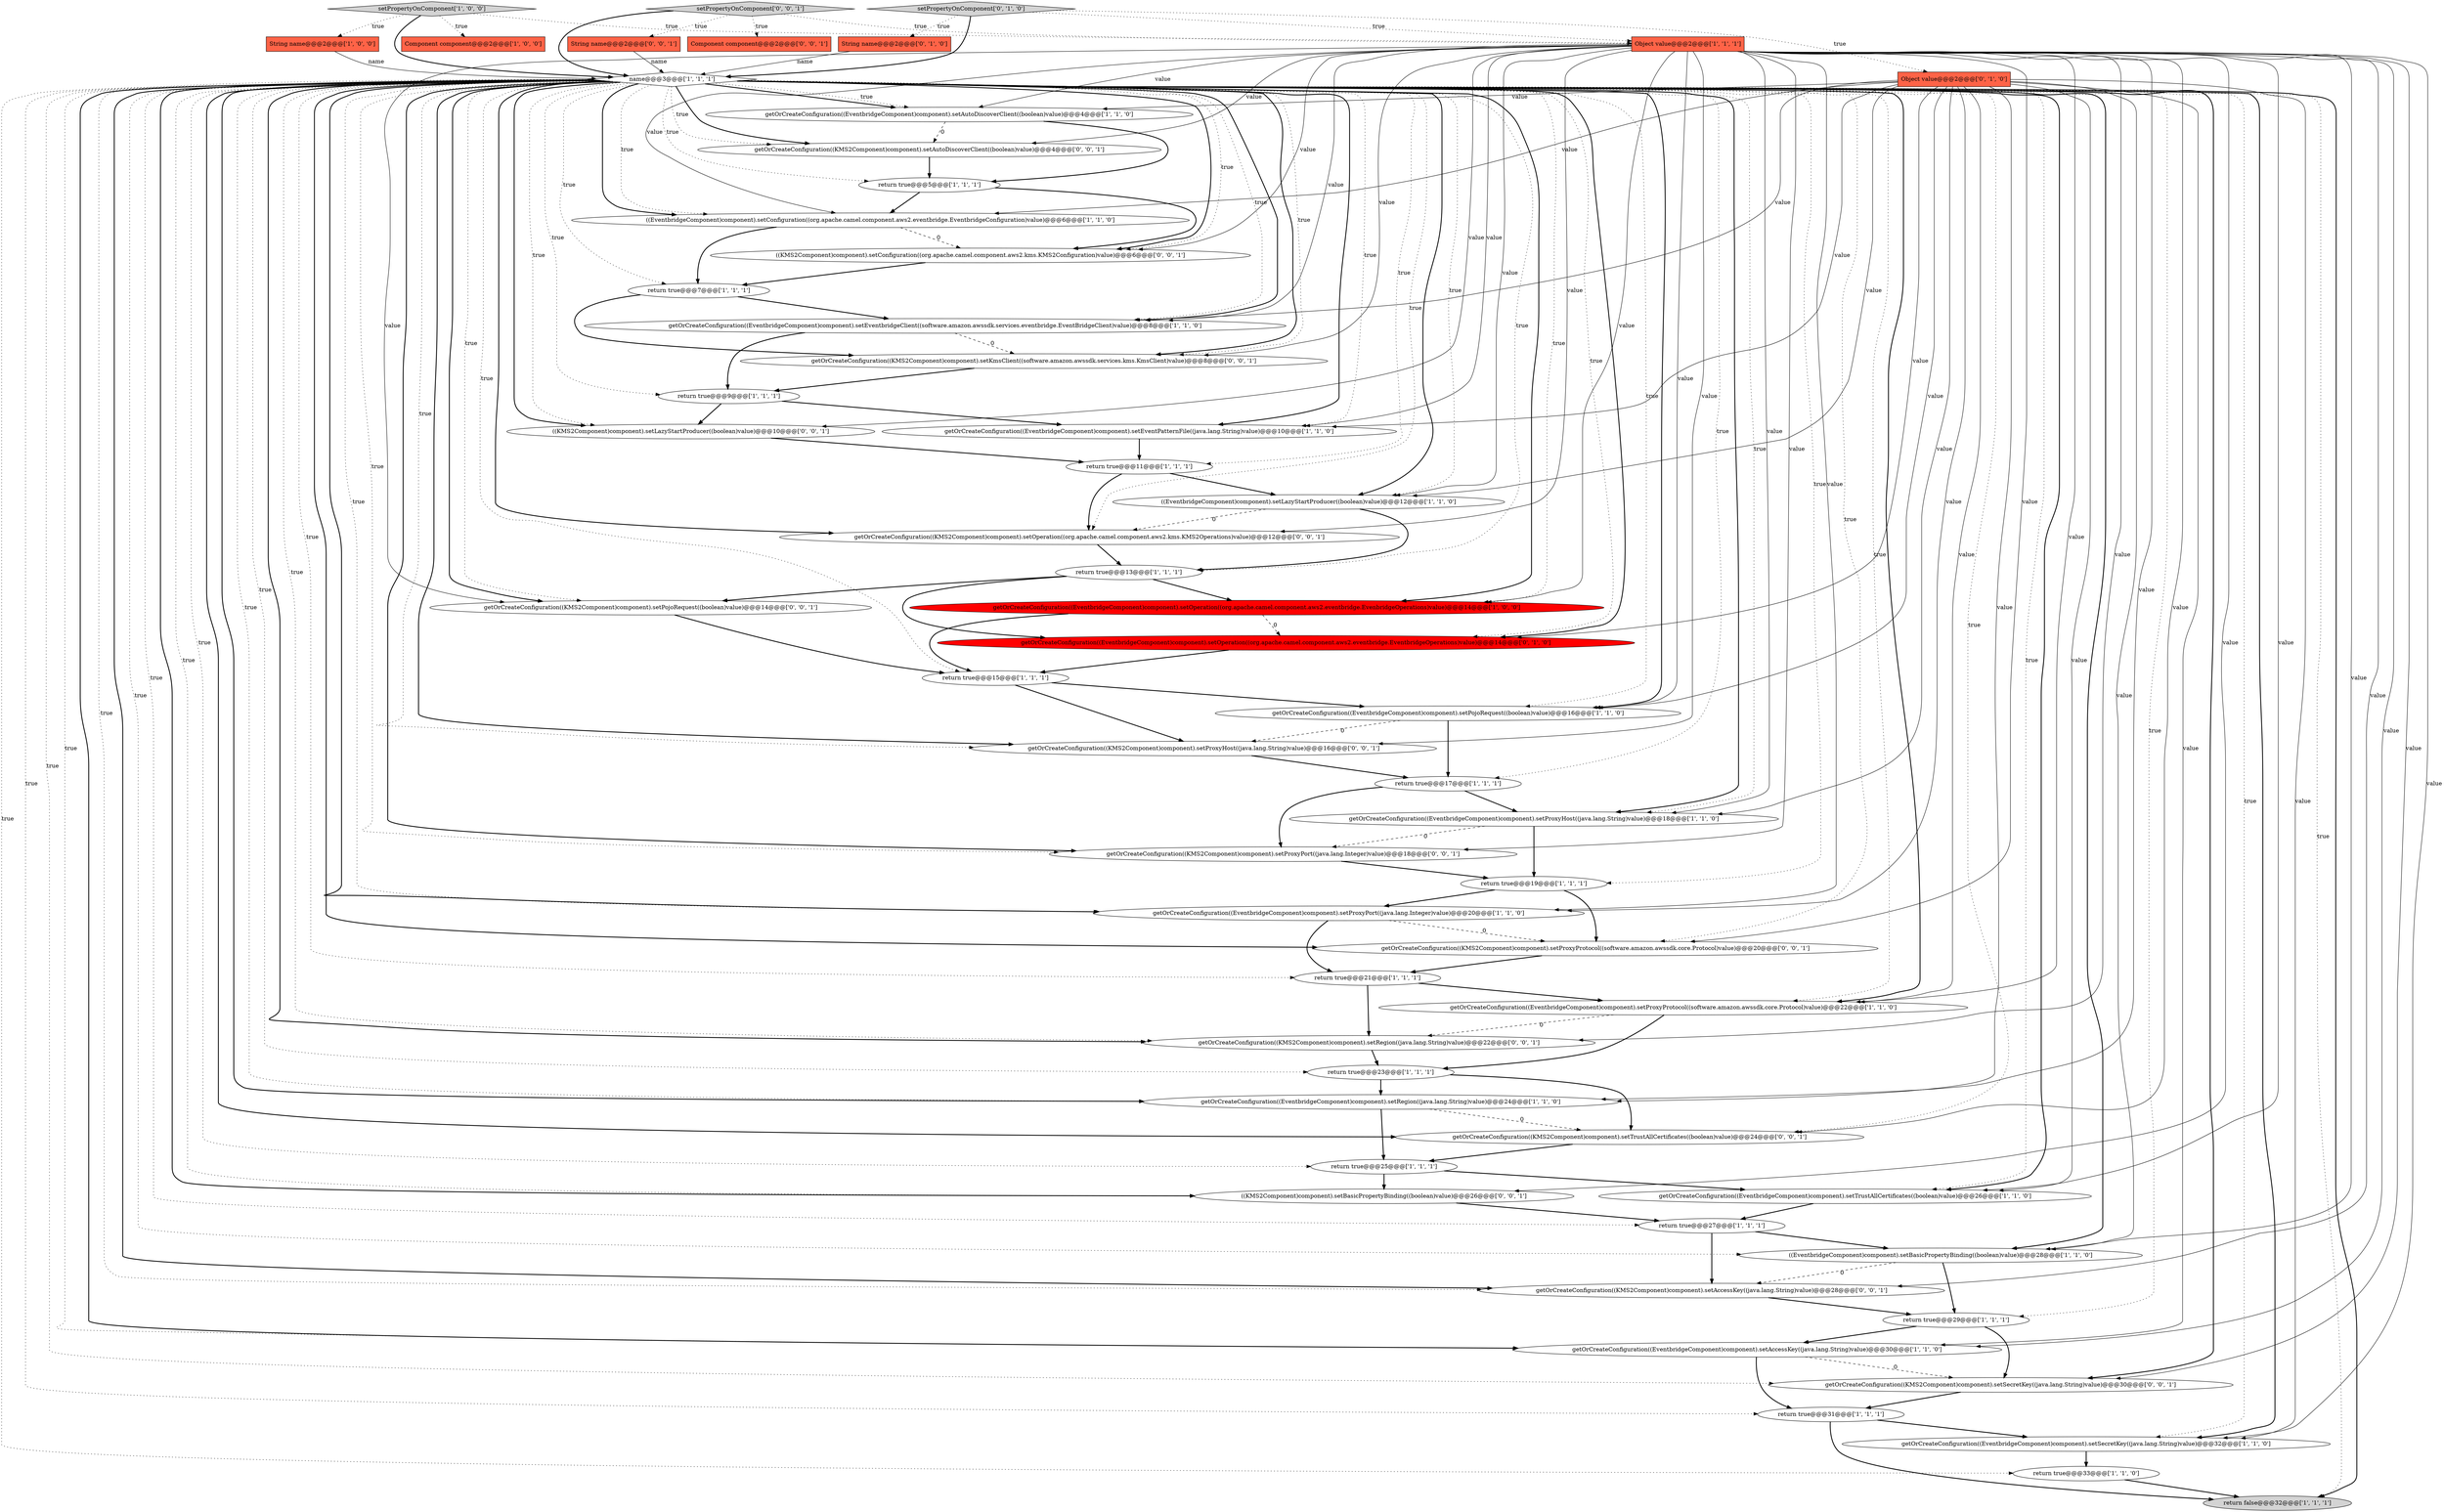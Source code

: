 digraph {
34 [style = filled, label = "Object value@@@2@@@['1', '1', '1']", fillcolor = tomato, shape = box image = "AAA0AAABBB1BBB"];
0 [style = filled, label = "getOrCreateConfiguration((EventbridgeComponent)component).setProxyHost((java.lang.String)value)@@@18@@@['1', '1', '0']", fillcolor = white, shape = ellipse image = "AAA0AAABBB1BBB"];
22 [style = filled, label = "return true@@@33@@@['1', '1', '0']", fillcolor = white, shape = ellipse image = "AAA0AAABBB1BBB"];
2 [style = filled, label = "getOrCreateConfiguration((EventbridgeComponent)component).setAccessKey((java.lang.String)value)@@@30@@@['1', '1', '0']", fillcolor = white, shape = ellipse image = "AAA0AAABBB1BBB"];
32 [style = filled, label = "return true@@@19@@@['1', '1', '1']", fillcolor = white, shape = ellipse image = "AAA0AAABBB1BBB"];
37 [style = filled, label = "String name@@@2@@@['0', '1', '0']", fillcolor = tomato, shape = box image = "AAA0AAABBB2BBB"];
38 [style = filled, label = "setPropertyOnComponent['0', '1', '0']", fillcolor = lightgray, shape = diamond image = "AAA0AAABBB2BBB"];
11 [style = filled, label = "((EventbridgeComponent)component).setConfiguration((org.apache.camel.component.aws2.eventbridge.EventbridgeConfiguration)value)@@@6@@@['1', '1', '0']", fillcolor = white, shape = ellipse image = "AAA0AAABBB1BBB"];
27 [style = filled, label = "return true@@@25@@@['1', '1', '1']", fillcolor = white, shape = ellipse image = "AAA0AAABBB1BBB"];
43 [style = filled, label = "Component component@@@2@@@['0', '0', '1']", fillcolor = tomato, shape = box image = "AAA0AAABBB3BBB"];
53 [style = filled, label = "getOrCreateConfiguration((KMS2Component)component).setAccessKey((java.lang.String)value)@@@28@@@['0', '0', '1']", fillcolor = white, shape = ellipse image = "AAA0AAABBB3BBB"];
8 [style = filled, label = "((EventbridgeComponent)component).setLazyStartProducer((boolean)value)@@@12@@@['1', '1', '0']", fillcolor = white, shape = ellipse image = "AAA0AAABBB1BBB"];
26 [style = filled, label = "return true@@@29@@@['1', '1', '1']", fillcolor = white, shape = ellipse image = "AAA0AAABBB1BBB"];
33 [style = filled, label = "return false@@@32@@@['1', '1', '1']", fillcolor = lightgray, shape = ellipse image = "AAA0AAABBB1BBB"];
25 [style = filled, label = "return true@@@23@@@['1', '1', '1']", fillcolor = white, shape = ellipse image = "AAA0AAABBB1BBB"];
15 [style = filled, label = "((EventbridgeComponent)component).setBasicPropertyBinding((boolean)value)@@@28@@@['1', '1', '0']", fillcolor = white, shape = ellipse image = "AAA0AAABBB1BBB"];
46 [style = filled, label = "((KMS2Component)component).setLazyStartProducer((boolean)value)@@@10@@@['0', '0', '1']", fillcolor = white, shape = ellipse image = "AAA0AAABBB3BBB"];
56 [style = filled, label = "getOrCreateConfiguration((KMS2Component)component).setProxyPort((java.lang.Integer)value)@@@18@@@['0', '0', '1']", fillcolor = white, shape = ellipse image = "AAA0AAABBB3BBB"];
17 [style = filled, label = "String name@@@2@@@['1', '0', '0']", fillcolor = tomato, shape = box image = "AAA0AAABBB1BBB"];
35 [style = filled, label = "getOrCreateConfiguration((EventbridgeComponent)component).setAutoDiscoverClient((boolean)value)@@@4@@@['1', '1', '0']", fillcolor = white, shape = ellipse image = "AAA0AAABBB1BBB"];
41 [style = filled, label = "getOrCreateConfiguration((KMS2Component)component).setSecretKey((java.lang.String)value)@@@30@@@['0', '0', '1']", fillcolor = white, shape = ellipse image = "AAA0AAABBB3BBB"];
18 [style = filled, label = "getOrCreateConfiguration((EventbridgeComponent)component).setProxyPort((java.lang.Integer)value)@@@20@@@['1', '1', '0']", fillcolor = white, shape = ellipse image = "AAA0AAABBB1BBB"];
24 [style = filled, label = "getOrCreateConfiguration((EventbridgeComponent)component).setPojoRequest((boolean)value)@@@16@@@['1', '1', '0']", fillcolor = white, shape = ellipse image = "AAA0AAABBB1BBB"];
13 [style = filled, label = "return true@@@15@@@['1', '1', '1']", fillcolor = white, shape = ellipse image = "AAA0AAABBB1BBB"];
40 [style = filled, label = "getOrCreateConfiguration((KMS2Component)component).setAutoDiscoverClient((boolean)value)@@@4@@@['0', '0', '1']", fillcolor = white, shape = ellipse image = "AAA0AAABBB3BBB"];
50 [style = filled, label = "getOrCreateConfiguration((KMS2Component)component).setProxyProtocol((software.amazon.awssdk.core.Protocol)value)@@@20@@@['0', '0', '1']", fillcolor = white, shape = ellipse image = "AAA0AAABBB3BBB"];
14 [style = filled, label = "return true@@@31@@@['1', '1', '1']", fillcolor = white, shape = ellipse image = "AAA0AAABBB1BBB"];
51 [style = filled, label = "getOrCreateConfiguration((KMS2Component)component).setRegion((java.lang.String)value)@@@22@@@['0', '0', '1']", fillcolor = white, shape = ellipse image = "AAA0AAABBB3BBB"];
7 [style = filled, label = "name@@@3@@@['1', '1', '1']", fillcolor = white, shape = diamond image = "AAA0AAABBB1BBB"];
39 [style = filled, label = "getOrCreateConfiguration((EventbridgeComponent)component).setOperation((org.apache.camel.component.aws2.eventbridge.EventbridgeOperations)value)@@@14@@@['0', '1', '0']", fillcolor = red, shape = ellipse image = "AAA1AAABBB2BBB"];
5 [style = filled, label = "return true@@@27@@@['1', '1', '1']", fillcolor = white, shape = ellipse image = "AAA0AAABBB1BBB"];
3 [style = filled, label = "getOrCreateConfiguration((EventbridgeComponent)component).setSecretKey((java.lang.String)value)@@@32@@@['1', '1', '0']", fillcolor = white, shape = ellipse image = "AAA0AAABBB1BBB"];
19 [style = filled, label = "return true@@@21@@@['1', '1', '1']", fillcolor = white, shape = ellipse image = "AAA0AAABBB1BBB"];
42 [style = filled, label = "getOrCreateConfiguration((KMS2Component)component).setPojoRequest((boolean)value)@@@14@@@['0', '0', '1']", fillcolor = white, shape = ellipse image = "AAA0AAABBB3BBB"];
4 [style = filled, label = "setPropertyOnComponent['1', '0', '0']", fillcolor = lightgray, shape = diamond image = "AAA0AAABBB1BBB"];
31 [style = filled, label = "return true@@@5@@@['1', '1', '1']", fillcolor = white, shape = ellipse image = "AAA0AAABBB1BBB"];
55 [style = filled, label = "((KMS2Component)component).setBasicPropertyBinding((boolean)value)@@@26@@@['0', '0', '1']", fillcolor = white, shape = ellipse image = "AAA0AAABBB3BBB"];
52 [style = filled, label = "getOrCreateConfiguration((KMS2Component)component).setKmsClient((software.amazon.awssdk.services.kms.KmsClient)value)@@@8@@@['0', '0', '1']", fillcolor = white, shape = ellipse image = "AAA0AAABBB3BBB"];
10 [style = filled, label = "getOrCreateConfiguration((EventbridgeComponent)component).setEventbridgeClient((software.amazon.awssdk.services.eventbridge.EventBridgeClient)value)@@@8@@@['1', '1', '0']", fillcolor = white, shape = ellipse image = "AAA0AAABBB1BBB"];
12 [style = filled, label = "return true@@@17@@@['1', '1', '1']", fillcolor = white, shape = ellipse image = "AAA0AAABBB1BBB"];
30 [style = filled, label = "getOrCreateConfiguration((EventbridgeComponent)component).setRegion((java.lang.String)value)@@@24@@@['1', '1', '0']", fillcolor = white, shape = ellipse image = "AAA0AAABBB1BBB"];
20 [style = filled, label = "return true@@@9@@@['1', '1', '1']", fillcolor = white, shape = ellipse image = "AAA0AAABBB1BBB"];
54 [style = filled, label = "getOrCreateConfiguration((KMS2Component)component).setTrustAllCertificates((boolean)value)@@@24@@@['0', '0', '1']", fillcolor = white, shape = ellipse image = "AAA0AAABBB3BBB"];
21 [style = filled, label = "getOrCreateConfiguration((EventbridgeComponent)component).setEventPatternFile((java.lang.String)value)@@@10@@@['1', '1', '0']", fillcolor = white, shape = ellipse image = "AAA0AAABBB1BBB"];
36 [style = filled, label = "Object value@@@2@@@['0', '1', '0']", fillcolor = tomato, shape = box image = "AAA0AAABBB2BBB"];
6 [style = filled, label = "getOrCreateConfiguration((EventbridgeComponent)component).setOperation((org.apache.camel.component.aws2.eventbridge.EvenbridgeOperations)value)@@@14@@@['1', '0', '0']", fillcolor = red, shape = ellipse image = "AAA1AAABBB1BBB"];
16 [style = filled, label = "getOrCreateConfiguration((EventbridgeComponent)component).setProxyProtocol((software.amazon.awssdk.core.Protocol)value)@@@22@@@['1', '1', '0']", fillcolor = white, shape = ellipse image = "AAA0AAABBB1BBB"];
9 [style = filled, label = "return true@@@13@@@['1', '1', '1']", fillcolor = white, shape = ellipse image = "AAA0AAABBB1BBB"];
45 [style = filled, label = "setPropertyOnComponent['0', '0', '1']", fillcolor = lightgray, shape = diamond image = "AAA0AAABBB3BBB"];
49 [style = filled, label = "getOrCreateConfiguration((KMS2Component)component).setProxyHost((java.lang.String)value)@@@16@@@['0', '0', '1']", fillcolor = white, shape = ellipse image = "AAA0AAABBB3BBB"];
48 [style = filled, label = "String name@@@2@@@['0', '0', '1']", fillcolor = tomato, shape = box image = "AAA0AAABBB3BBB"];
23 [style = filled, label = "return true@@@7@@@['1', '1', '1']", fillcolor = white, shape = ellipse image = "AAA0AAABBB1BBB"];
29 [style = filled, label = "Component component@@@2@@@['1', '0', '0']", fillcolor = tomato, shape = box image = "AAA0AAABBB1BBB"];
1 [style = filled, label = "getOrCreateConfiguration((EventbridgeComponent)component).setTrustAllCertificates((boolean)value)@@@26@@@['1', '1', '0']", fillcolor = white, shape = ellipse image = "AAA0AAABBB1BBB"];
44 [style = filled, label = "((KMS2Component)component).setConfiguration((org.apache.camel.component.aws2.kms.KMS2Configuration)value)@@@6@@@['0', '0', '1']", fillcolor = white, shape = ellipse image = "AAA0AAABBB3BBB"];
28 [style = filled, label = "return true@@@11@@@['1', '1', '1']", fillcolor = white, shape = ellipse image = "AAA0AAABBB1BBB"];
47 [style = filled, label = "getOrCreateConfiguration((KMS2Component)component).setOperation((org.apache.camel.component.aws2.kms.KMS2Operations)value)@@@12@@@['0', '0', '1']", fillcolor = white, shape = ellipse image = "AAA0AAABBB3BBB"];
1->5 [style = bold, label=""];
14->3 [style = bold, label=""];
47->9 [style = bold, label=""];
54->27 [style = bold, label=""];
7->54 [style = dotted, label="true"];
17->7 [style = solid, label="name"];
7->30 [style = bold, label=""];
34->44 [style = solid, label="value"];
38->34 [style = dotted, label="true"];
7->51 [style = dotted, label="true"];
25->30 [style = bold, label=""];
7->33 [style = dotted, label="true"];
36->30 [style = solid, label="value"];
7->35 [style = bold, label=""];
35->40 [style = dashed, label="0"];
5->15 [style = bold, label=""];
13->49 [style = bold, label=""];
34->24 [style = solid, label="value"];
7->39 [style = dotted, label="true"];
7->8 [style = bold, label=""];
7->52 [style = bold, label=""];
7->49 [style = bold, label=""];
36->24 [style = solid, label="value"];
21->28 [style = bold, label=""];
9->6 [style = bold, label=""];
45->7 [style = bold, label=""];
44->23 [style = bold, label=""];
34->50 [style = solid, label="value"];
38->7 [style = bold, label=""];
23->52 [style = bold, label=""];
2->14 [style = bold, label=""];
7->16 [style = bold, label=""];
7->41 [style = dotted, label="true"];
7->16 [style = dotted, label="true"];
36->8 [style = solid, label="value"];
7->27 [style = dotted, label="true"];
34->35 [style = solid, label="value"];
34->2 [style = solid, label="value"];
2->41 [style = dashed, label="0"];
34->16 [style = solid, label="value"];
40->31 [style = bold, label=""];
32->18 [style = bold, label=""];
15->53 [style = dashed, label="0"];
7->1 [style = dotted, label="true"];
4->17 [style = dotted, label="true"];
45->43 [style = dotted, label="true"];
36->16 [style = solid, label="value"];
36->11 [style = solid, label="value"];
35->31 [style = bold, label=""];
7->6 [style = dotted, label="true"];
49->12 [style = bold, label=""];
22->33 [style = bold, label=""];
7->11 [style = bold, label=""];
7->1 [style = bold, label=""];
7->10 [style = dotted, label="true"];
9->39 [style = bold, label=""];
50->19 [style = bold, label=""];
34->8 [style = solid, label="value"];
56->32 [style = bold, label=""];
7->46 [style = bold, label=""];
36->0 [style = solid, label="value"];
7->13 [style = dotted, label="true"];
34->41 [style = solid, label="value"];
7->40 [style = dotted, label="true"];
30->27 [style = bold, label=""];
18->19 [style = bold, label=""];
7->0 [style = bold, label=""];
7->55 [style = bold, label=""];
55->5 [style = bold, label=""];
7->52 [style = dotted, label="true"];
34->56 [style = solid, label="value"];
7->42 [style = dotted, label="true"];
31->11 [style = bold, label=""];
7->12 [style = dotted, label="true"];
16->51 [style = dashed, label="0"];
34->30 [style = solid, label="value"];
7->33 [style = bold, label=""];
7->24 [style = bold, label=""];
7->51 [style = bold, label=""];
7->23 [style = dotted, label="true"];
45->48 [style = dotted, label="true"];
37->7 [style = solid, label="name"];
7->46 [style = dotted, label="true"];
34->40 [style = solid, label="value"];
7->2 [style = bold, label=""];
7->6 [style = bold, label=""];
5->53 [style = bold, label=""];
23->10 [style = bold, label=""];
7->42 [style = bold, label=""];
34->3 [style = solid, label="value"];
36->3 [style = solid, label="value"];
7->35 [style = dotted, label="true"];
51->25 [style = bold, label=""];
48->7 [style = solid, label="name"];
7->22 [style = dotted, label="true"];
7->21 [style = dotted, label="true"];
7->8 [style = dotted, label="true"];
7->32 [style = dotted, label="true"];
7->50 [style = bold, label=""];
7->44 [style = bold, label=""];
32->50 [style = bold, label=""];
36->35 [style = solid, label="value"];
38->37 [style = dotted, label="true"];
7->2 [style = dotted, label="true"];
34->6 [style = solid, label="value"];
24->12 [style = bold, label=""];
13->24 [style = bold, label=""];
9->42 [style = bold, label=""];
46->28 [style = bold, label=""];
34->11 [style = solid, label="value"];
0->56 [style = dashed, label="0"];
39->13 [style = bold, label=""];
7->50 [style = dotted, label="true"];
7->56 [style = bold, label=""];
28->47 [style = bold, label=""];
11->44 [style = dashed, label="0"];
7->26 [style = dotted, label="true"];
45->34 [style = dotted, label="true"];
7->31 [style = dotted, label="true"];
36->2 [style = solid, label="value"];
7->0 [style = dotted, label="true"];
7->54 [style = bold, label=""];
7->15 [style = dotted, label="true"];
4->7 [style = bold, label=""];
19->16 [style = bold, label=""];
7->5 [style = dotted, label="true"];
4->29 [style = dotted, label="true"];
10->52 [style = dashed, label="0"];
26->41 [style = bold, label=""];
36->39 [style = solid, label="value"];
36->10 [style = solid, label="value"];
34->10 [style = solid, label="value"];
34->15 [style = solid, label="value"];
7->11 [style = dotted, label="true"];
27->55 [style = bold, label=""];
31->44 [style = bold, label=""];
7->39 [style = bold, label=""];
12->56 [style = bold, label=""];
6->13 [style = bold, label=""];
36->18 [style = solid, label="value"];
28->8 [style = bold, label=""];
53->26 [style = bold, label=""];
7->18 [style = dotted, label="true"];
7->18 [style = bold, label=""];
7->15 [style = bold, label=""];
7->41 [style = bold, label=""];
0->32 [style = bold, label=""];
34->1 [style = solid, label="value"];
19->51 [style = bold, label=""];
25->54 [style = bold, label=""];
38->36 [style = dotted, label="true"];
34->21 [style = solid, label="value"];
7->28 [style = dotted, label="true"];
7->40 [style = bold, label=""];
34->47 [style = solid, label="value"];
41->14 [style = bold, label=""];
24->49 [style = dashed, label="0"];
7->49 [style = dotted, label="true"];
8->47 [style = dashed, label="0"];
10->20 [style = bold, label=""];
27->1 [style = bold, label=""];
42->13 [style = bold, label=""];
34->52 [style = solid, label="value"];
36->1 [style = solid, label="value"];
7->10 [style = bold, label=""];
7->19 [style = dotted, label="true"];
34->46 [style = solid, label="value"];
7->47 [style = bold, label=""];
20->46 [style = bold, label=""];
34->51 [style = solid, label="value"];
7->55 [style = dotted, label="true"];
16->25 [style = bold, label=""];
7->9 [style = dotted, label="true"];
34->18 [style = solid, label="value"];
36->21 [style = solid, label="value"];
12->0 [style = bold, label=""];
7->24 [style = dotted, label="true"];
3->22 [style = bold, label=""];
7->3 [style = bold, label=""];
14->33 [style = bold, label=""];
52->20 [style = bold, label=""];
15->26 [style = bold, label=""];
7->20 [style = dotted, label="true"];
20->21 [style = bold, label=""];
36->15 [style = solid, label="value"];
18->50 [style = dashed, label="0"];
26->2 [style = bold, label=""];
6->39 [style = dashed, label="0"];
30->54 [style = dashed, label="0"];
7->56 [style = dotted, label="true"];
7->47 [style = dotted, label="true"];
7->3 [style = dotted, label="true"];
34->42 [style = solid, label="value"];
7->44 [style = dotted, label="true"];
8->9 [style = bold, label=""];
7->25 [style = dotted, label="true"];
7->53 [style = dotted, label="true"];
4->34 [style = dotted, label="true"];
7->21 [style = bold, label=""];
34->0 [style = solid, label="value"];
34->55 [style = solid, label="value"];
34->53 [style = solid, label="value"];
7->30 [style = dotted, label="true"];
11->23 [style = bold, label=""];
34->54 [style = solid, label="value"];
34->49 [style = solid, label="value"];
7->53 [style = bold, label=""];
7->14 [style = dotted, label="true"];
}
